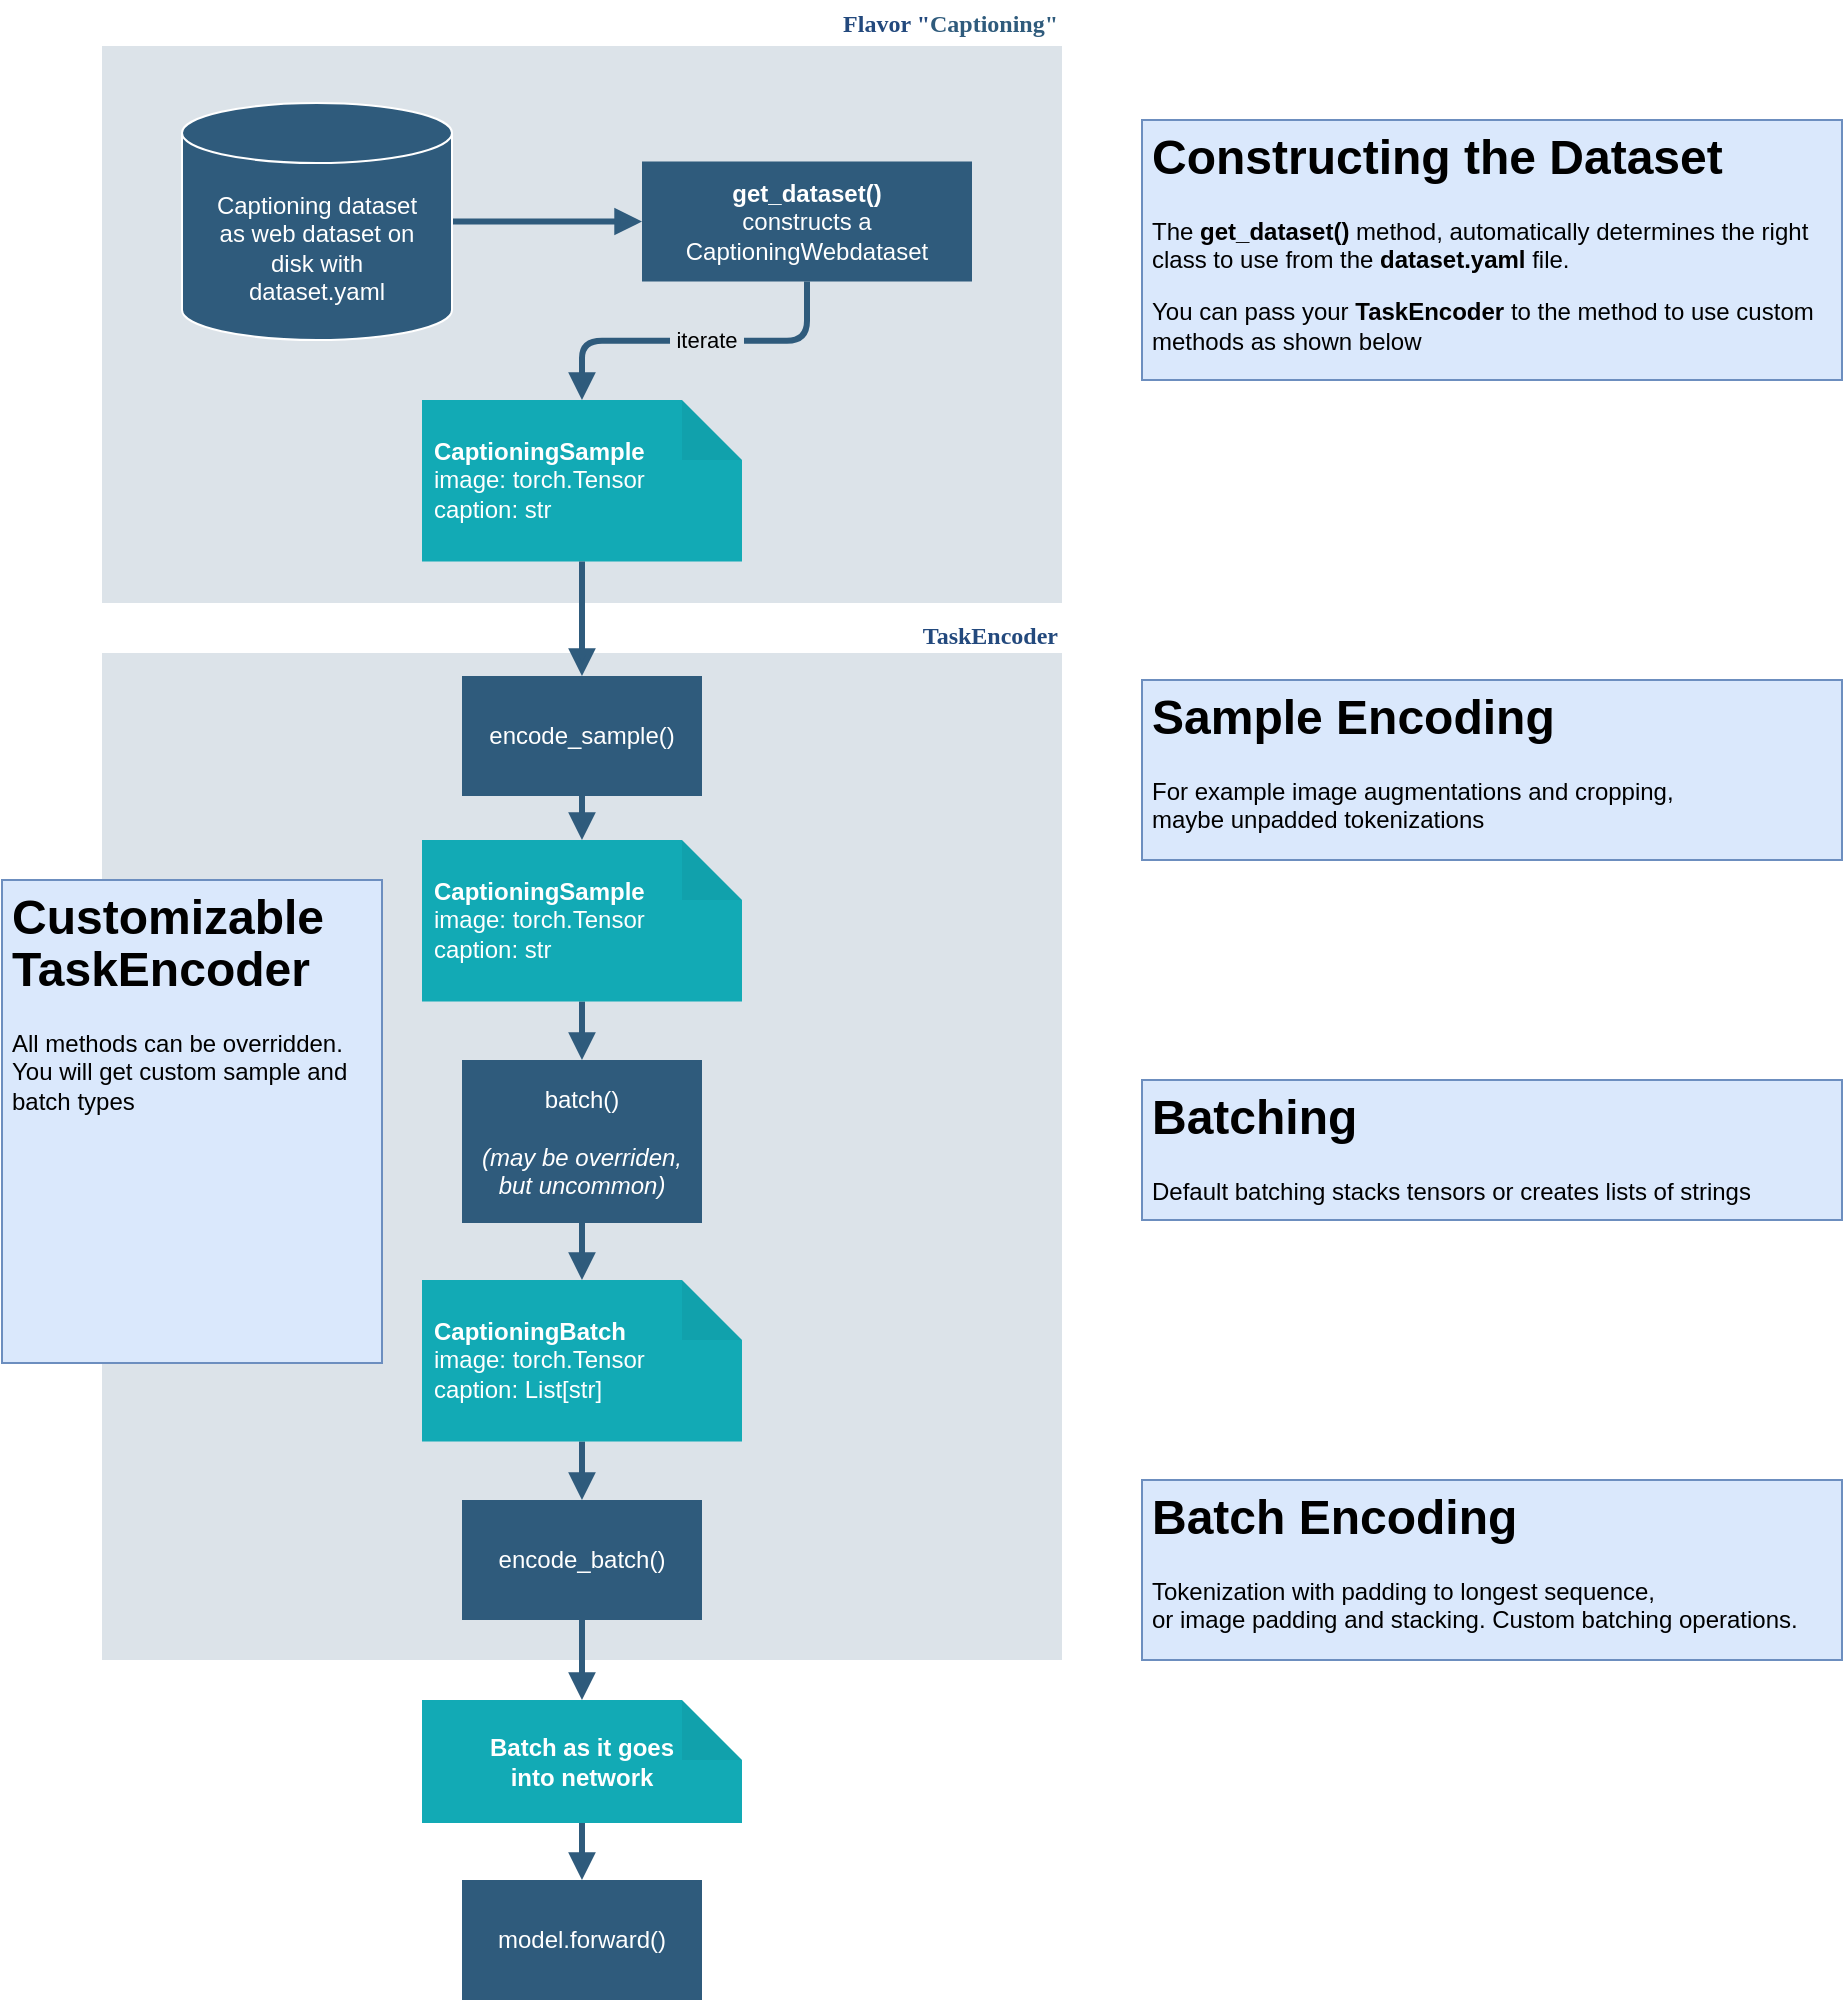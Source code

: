 <mxfile version="21.2.1" type="device">
  <diagram id="07fea595-8f29-1299-0266-81d95cde20df" name="Page-1">
    <mxGraphModel dx="1260" dy="1530" grid="0" gridSize="10" guides="0" tooltips="1" connect="1" arrows="1" fold="1" page="0" pageScale="1" pageWidth="1169" pageHeight="827" background="none" math="0" shadow="0">
      <root>
        <mxCell id="0" />
        <mxCell id="1" parent="0" />
        <mxCell id="EeR23cp9OgTQIamsDvA7-231" value="&lt;font color=&quot;#23497d&quot;&gt;TaskEncoder&lt;/font&gt;" style="swimlane;whiteSpace=wrap;fillColor=none;swimlaneFillColor=#BAC8D3;fontColor=#2F5B7C;fontFamily=Tahoma;html=1;strokeColor=none;opacity=50;align=right;startSize=15;verticalAlign=bottom;" parent="1" vertex="1">
          <mxGeometry x="80" y="131.5" width="480" height="518.5" as="geometry">
            <mxRectangle x="24.5" y="88.5" width="80" height="23" as="alternateBounds" />
          </mxGeometry>
        </mxCell>
        <mxCell id="EeR23cp9OgTQIamsDvA7-262" style="edgeStyle=orthogonalEdgeStyle;shape=connector;rounded=1;orthogonalLoop=1;jettySize=auto;html=1;entryX=0.5;entryY=0;entryDx=0;entryDy=0;entryPerimeter=0;labelBackgroundColor=default;strokeColor=#2F5B7C;strokeWidth=3;fontFamily=Helvetica;fontSize=11;fontColor=default;endArrow=block;endFill=1;" parent="EeR23cp9OgTQIamsDvA7-231" source="EeR23cp9OgTQIamsDvA7-233" target="EeR23cp9OgTQIamsDvA7-260" edge="1">
          <mxGeometry relative="1" as="geometry" />
        </mxCell>
        <mxCell id="EeR23cp9OgTQIamsDvA7-233" value="encode_sample()" style="whiteSpace=wrap;strokeColor=none;fillColor=#2f5b7c;shadow=0;fontColor=#FFFFFF;fontFamily=Helvetica;fontStyle=0;html=1;fontSize=12;spacing=6;verticalAlign=middle;dashed=1;dashPattern=12 12;" parent="EeR23cp9OgTQIamsDvA7-231" vertex="1">
          <mxGeometry x="180" y="26.5" width="120" height="60" as="geometry" />
        </mxCell>
        <mxCell id="EeR23cp9OgTQIamsDvA7-265" style="edgeStyle=orthogonalEdgeStyle;shape=connector;rounded=1;orthogonalLoop=1;jettySize=auto;html=1;exitX=0.5;exitY=1;exitDx=0;exitDy=0;entryX=0.5;entryY=0;entryDx=0;entryDy=0;entryPerimeter=0;labelBackgroundColor=default;strokeColor=#2F5B7C;strokeWidth=3;fontFamily=Helvetica;fontSize=11;fontColor=default;endArrow=block;endFill=1;" parent="EeR23cp9OgTQIamsDvA7-231" source="EeR23cp9OgTQIamsDvA7-241" target="EeR23cp9OgTQIamsDvA7-264" edge="1">
          <mxGeometry relative="1" as="geometry" />
        </mxCell>
        <mxCell id="EeR23cp9OgTQIamsDvA7-241" value="batch()&lt;br&gt;&lt;i&gt;&lt;br&gt;(may be overriden, but uncommon)&lt;/i&gt;" style="whiteSpace=wrap;strokeColor=none;fillColor=#2f5b7c;shadow=0;fontColor=#FFFFFF;fontFamily=Helvetica;fontStyle=0;html=1;fontSize=12;spacing=6;verticalAlign=middle;" parent="EeR23cp9OgTQIamsDvA7-231" vertex="1">
          <mxGeometry x="180" y="218.5" width="120" height="81.5" as="geometry" />
        </mxCell>
        <mxCell id="EeR23cp9OgTQIamsDvA7-263" style="edgeStyle=orthogonalEdgeStyle;shape=connector;rounded=1;orthogonalLoop=1;jettySize=auto;html=1;entryX=0.5;entryY=0;entryDx=0;entryDy=0;labelBackgroundColor=default;strokeColor=#2F5B7C;strokeWidth=3;fontFamily=Helvetica;fontSize=11;fontColor=default;endArrow=block;endFill=1;" parent="EeR23cp9OgTQIamsDvA7-231" source="EeR23cp9OgTQIamsDvA7-260" target="EeR23cp9OgTQIamsDvA7-241" edge="1">
          <mxGeometry relative="1" as="geometry" />
        </mxCell>
        <mxCell id="EeR23cp9OgTQIamsDvA7-260" value="&lt;b style=&quot;border-color: var(--border-color);&quot;&gt;CaptioningSample&lt;/b&gt;&lt;br style=&quot;border-color: var(--border-color);&quot;&gt;image: torch.Tensor&lt;br style=&quot;border-color: var(--border-color);&quot;&gt;&lt;div style=&quot;border-color: var(--border-color);&quot;&gt;caption: str&lt;/div&gt;" style="shape=note;whiteSpace=wrap;html=1;backgroundOutline=1;darkOpacity=0.05;fontFamily=Helvetica;fontSize=12;fontColor=#FFFFFF;align=left;fillColor=#12aab5;strokeColor=none;shadow=0;fontStyle=0;spacing=6;spacingBottom=0;" parent="EeR23cp9OgTQIamsDvA7-231" vertex="1">
          <mxGeometry x="160" y="108.5" width="160" height="80.75" as="geometry" />
        </mxCell>
        <mxCell id="EeR23cp9OgTQIamsDvA7-269" style="edgeStyle=orthogonalEdgeStyle;shape=connector;rounded=1;orthogonalLoop=1;jettySize=auto;html=1;entryX=0.5;entryY=0;entryDx=0;entryDy=0;labelBackgroundColor=default;strokeColor=#2F5B7C;strokeWidth=3;fontFamily=Helvetica;fontSize=11;fontColor=default;endArrow=block;endFill=1;" parent="EeR23cp9OgTQIamsDvA7-231" source="EeR23cp9OgTQIamsDvA7-264" target="EeR23cp9OgTQIamsDvA7-268" edge="1">
          <mxGeometry relative="1" as="geometry" />
        </mxCell>
        <mxCell id="EeR23cp9OgTQIamsDvA7-264" value="&lt;b style=&quot;border-color: var(--border-color);&quot;&gt;CaptioningBatch&lt;/b&gt;&lt;br style=&quot;border-color: var(--border-color);&quot;&gt;image: torch.Tensor&lt;br style=&quot;border-color: var(--border-color);&quot;&gt;&lt;div style=&quot;border-color: var(--border-color);&quot;&gt;caption: List[str]&lt;/div&gt;" style="shape=note;whiteSpace=wrap;html=1;backgroundOutline=1;darkOpacity=0.05;fontFamily=Helvetica;fontSize=12;fontColor=#FFFFFF;align=left;fillColor=#12aab5;strokeColor=none;shadow=0;fontStyle=0;spacing=6;spacingBottom=0;" parent="EeR23cp9OgTQIamsDvA7-231" vertex="1">
          <mxGeometry x="160" y="328.5" width="160" height="80.75" as="geometry" />
        </mxCell>
        <mxCell id="EeR23cp9OgTQIamsDvA7-268" value="encode_batch()" style="whiteSpace=wrap;strokeColor=none;fillColor=#2f5b7c;shadow=0;fontColor=#FFFFFF;fontFamily=Helvetica;fontStyle=0;html=1;fontSize=12;spacing=6;verticalAlign=middle;dashed=1;dashPattern=12 12;" parent="EeR23cp9OgTQIamsDvA7-231" vertex="1">
          <mxGeometry x="180" y="438.5" width="120" height="60" as="geometry" />
        </mxCell>
        <mxCell id="2y5nxieE3EETo1UtqVLI-180" value="&lt;h1 style=&quot;line-height: 110%;&quot;&gt;Customizable TaskEncoder&lt;br&gt;&lt;/h1&gt;&lt;p style=&quot;line-height: 120%;&quot;&gt;All methods can be overridden.&lt;br&gt;You will get custom sample and batch types&lt;/p&gt;" style="text;html=1;strokeColor=#6c8ebf;fillColor=#dae8fc;spacing=5;spacingTop=-20;whiteSpace=wrap;overflow=hidden;rounded=0;" parent="EeR23cp9OgTQIamsDvA7-231" vertex="1">
          <mxGeometry x="-50" y="128.5" width="190" height="241.5" as="geometry" />
        </mxCell>
        <mxCell id="170" value="&lt;font color=&quot;#23497d&quot;&gt;Flavor &quot;&lt;/font&gt;Captioning&quot;" style="swimlane;whiteSpace=wrap;fillColor=none;swimlaneFillColor=#BAC8D3;fontColor=#2F5B7C;fontFamily=Tahoma;html=1;strokeColor=none;opacity=50;align=right;" parent="1" vertex="1">
          <mxGeometry x="80" y="-180" width="480" height="301.5" as="geometry">
            <mxRectangle x="24.5" y="88.5" width="80" height="23" as="alternateBounds" />
          </mxGeometry>
        </mxCell>
        <mxCell id="EeR23cp9OgTQIamsDvA7-252" style="edgeStyle=orthogonalEdgeStyle;shape=connector;rounded=1;orthogonalLoop=1;jettySize=auto;html=1;entryX=0;entryY=0.5;entryDx=0;entryDy=0;labelBackgroundColor=default;strokeColor=#2F5B7C;strokeWidth=3;fontFamily=Helvetica;fontSize=11;fontColor=default;endArrow=block;endFill=1;" parent="170" source="EeR23cp9OgTQIamsDvA7-218" target="EeR23cp9OgTQIamsDvA7-251" edge="1">
          <mxGeometry relative="1" as="geometry" />
        </mxCell>
        <mxCell id="EeR23cp9OgTQIamsDvA7-218" value="Captioning dataset&lt;br&gt;as web dataset on disk&amp;nbsp;with&lt;br&gt;dataset.yaml" style="shape=cylinder3;whiteSpace=wrap;html=1;boundedLbl=1;backgroundOutline=1;size=15;fillColor=#2f5b7c;strokeColor=#FFFFFF;fontColor=#FFFFFF;shadow=0;fontStyle=0;gradientColor=none;spacing=6;" parent="170" vertex="1">
          <mxGeometry x="40" y="51.5" width="135" height="118.5" as="geometry" />
        </mxCell>
        <mxCell id="EeR23cp9OgTQIamsDvA7-249" value="&lt;b style=&quot;border-color: var(--border-color);&quot;&gt;CaptioningSample&lt;/b&gt;&lt;br style=&quot;border-color: var(--border-color);&quot;&gt;image: torch.Tensor&lt;br style=&quot;border-color: var(--border-color);&quot;&gt;&lt;div style=&quot;border-color: var(--border-color);&quot;&gt;caption: str&lt;/div&gt;" style="shape=note;whiteSpace=wrap;html=1;backgroundOutline=1;darkOpacity=0.05;fontFamily=Helvetica;fontSize=12;fontColor=#FFFFFF;align=left;fillColor=#12aab5;strokeColor=none;shadow=0;fontStyle=0;spacing=6;spacingBottom=0;" parent="170" vertex="1">
          <mxGeometry x="160" y="200" width="160" height="80.75" as="geometry" />
        </mxCell>
        <mxCell id="EeR23cp9OgTQIamsDvA7-253" value="&amp;nbsp;iterate&amp;nbsp;" style="edgeStyle=orthogonalEdgeStyle;shape=connector;rounded=1;orthogonalLoop=1;jettySize=auto;html=1;entryX=0.5;entryY=0;entryDx=0;entryDy=0;entryPerimeter=0;labelBackgroundColor=#dce3e9;strokeColor=#2F5B7C;strokeWidth=3;fontFamily=Helvetica;fontSize=11;fontColor=default;endArrow=block;endFill=1;labelBorderColor=none;spacingLeft=0;spacingRight=-3;spacing=3;" parent="170" source="EeR23cp9OgTQIamsDvA7-251" target="EeR23cp9OgTQIamsDvA7-249" edge="1">
          <mxGeometry x="-0.043" relative="1" as="geometry">
            <mxPoint as="offset" />
          </mxGeometry>
        </mxCell>
        <mxCell id="EeR23cp9OgTQIamsDvA7-251" value="&lt;b&gt;get_dataset()&lt;/b&gt;&lt;br&gt;constructs a&lt;br&gt;CaptioningWebdataset" style="whiteSpace=wrap;strokeColor=none;fillColor=#2f5b7c;shadow=0;fontColor=#FFFFFF;fontFamily=Helvetica;fontStyle=0;html=1;fontSize=12;spacing=6;verticalAlign=middle;" parent="170" vertex="1">
          <mxGeometry x="270" y="80.75" width="165" height="60" as="geometry" />
        </mxCell>
        <mxCell id="EeR23cp9OgTQIamsDvA7-276" style="edgeStyle=orthogonalEdgeStyle;shape=connector;rounded=1;orthogonalLoop=1;jettySize=auto;html=1;entryX=0.5;entryY=0;entryDx=0;entryDy=0;labelBackgroundColor=default;strokeColor=#2F5B7C;strokeWidth=3;fontFamily=Helvetica;fontSize=11;fontColor=default;endArrow=block;endFill=1;" parent="1" source="EeR23cp9OgTQIamsDvA7-272" target="EeR23cp9OgTQIamsDvA7-275" edge="1">
          <mxGeometry relative="1" as="geometry" />
        </mxCell>
        <mxCell id="EeR23cp9OgTQIamsDvA7-272" value="&lt;div style=&quot;&quot;&gt;&lt;b style=&quot;background-color: initial;&quot;&gt;Batch as it goes&lt;br&gt;into network&lt;/b&gt;&lt;/div&gt;" style="shape=note;whiteSpace=wrap;html=1;backgroundOutline=1;darkOpacity=0.05;fontFamily=Helvetica;fontSize=12;fontColor=#FFFFFF;align=center;fillColor=#12aab5;strokeColor=none;shadow=0;fontStyle=0;spacing=6;spacingBottom=0;" parent="1" vertex="1">
          <mxGeometry x="240" y="670" width="160" height="61.5" as="geometry" />
        </mxCell>
        <mxCell id="EeR23cp9OgTQIamsDvA7-273" style="edgeStyle=orthogonalEdgeStyle;shape=connector;rounded=1;orthogonalLoop=1;jettySize=auto;html=1;labelBackgroundColor=default;strokeColor=#2F5B7C;strokeWidth=3;fontFamily=Helvetica;fontSize=11;fontColor=default;endArrow=block;endFill=1;" parent="1" source="EeR23cp9OgTQIamsDvA7-268" target="EeR23cp9OgTQIamsDvA7-272" edge="1">
          <mxGeometry relative="1" as="geometry" />
        </mxCell>
        <mxCell id="EeR23cp9OgTQIamsDvA7-275" value="model.forward()" style="whiteSpace=wrap;strokeColor=none;fillColor=#2f5b7c;shadow=0;fontColor=#FFFFFF;fontFamily=Helvetica;fontStyle=0;html=1;fontSize=12;spacing=6;verticalAlign=middle;dashed=1;dashPattern=12 12;" parent="1" vertex="1">
          <mxGeometry x="260" y="760" width="120" height="60" as="geometry" />
        </mxCell>
        <mxCell id="2y5nxieE3EETo1UtqVLI-175" value="&lt;h1 style=&quot;line-height: 110%;&quot;&gt;Batching&lt;/h1&gt;&lt;p style=&quot;line-height: 120%;&quot;&gt;Default batching stacks tensors or creates lists of strings&lt;/p&gt;" style="text;html=1;strokeColor=#6c8ebf;fillColor=#dae8fc;spacing=5;spacingTop=-20;whiteSpace=wrap;overflow=hidden;rounded=0;" parent="1" vertex="1">
          <mxGeometry x="600" y="360" width="350" height="70" as="geometry" />
        </mxCell>
        <mxCell id="2y5nxieE3EETo1UtqVLI-176" value="&lt;h1 style=&quot;line-height: 110%;&quot;&gt;Batch Encoding&lt;/h1&gt;&lt;p style=&quot;line-height: 120%;&quot;&gt;Tokenization with padding to longest sequence,&lt;br&gt;or image padding and stacking. Custom batching operations.&lt;/p&gt;" style="text;html=1;strokeColor=#6c8ebf;fillColor=#dae8fc;spacing=5;spacingTop=-20;whiteSpace=wrap;overflow=hidden;rounded=0;" parent="1" vertex="1">
          <mxGeometry x="600" y="560" width="350" height="90" as="geometry" />
        </mxCell>
        <mxCell id="2y5nxieE3EETo1UtqVLI-174" value="&lt;h1 style=&quot;line-height: 110%;&quot;&gt;Sample Encoding&lt;/h1&gt;&lt;p style=&quot;line-height: 120%;&quot;&gt;For example image augmentations and cropping,&lt;br&gt;maybe unpadded tokenizations&lt;/p&gt;" style="text;html=1;strokeColor=#6c8ebf;fillColor=#dae8fc;spacing=5;spacingTop=-20;whiteSpace=wrap;overflow=hidden;rounded=0;" parent="1" vertex="1">
          <mxGeometry x="600" y="160" width="350" height="90" as="geometry" />
        </mxCell>
        <mxCell id="2y5nxieE3EETo1UtqVLI-178" value="&lt;h1 style=&quot;line-height: 110%;&quot;&gt;Constructing the Dataset&lt;/h1&gt;&lt;p style=&quot;line-height: 120%;&quot;&gt;The &lt;b&gt;get_dataset()&lt;/b&gt; method, automatically determines the right class to use from the &lt;b&gt;dataset.yaml&lt;/b&gt; file.&lt;/p&gt;&lt;p style=&quot;line-height: 120%;&quot;&gt;You can pass your &lt;b&gt;TaskEncoder&lt;/b&gt; to the method to use custom methods as shown below&lt;/p&gt;" style="text;html=1;strokeColor=#6c8ebf;fillColor=#dae8fc;spacing=5;spacingTop=-20;whiteSpace=wrap;overflow=hidden;rounded=0;" parent="1" vertex="1">
          <mxGeometry x="600" y="-120" width="350" height="130" as="geometry" />
        </mxCell>
        <mxCell id="2y5nxieE3EETo1UtqVLI-179" style="edgeStyle=orthogonalEdgeStyle;rounded=1;orthogonalLoop=1;jettySize=auto;html=1;entryX=0.5;entryY=0;entryDx=0;entryDy=0;endArrow=block;strokeColor=#2F5B7C;strokeWidth=3;endFill=1;" parent="1" source="EeR23cp9OgTQIamsDvA7-249" target="EeR23cp9OgTQIamsDvA7-233" edge="1">
          <mxGeometry relative="1" as="geometry" />
        </mxCell>
      </root>
    </mxGraphModel>
  </diagram>
</mxfile>
